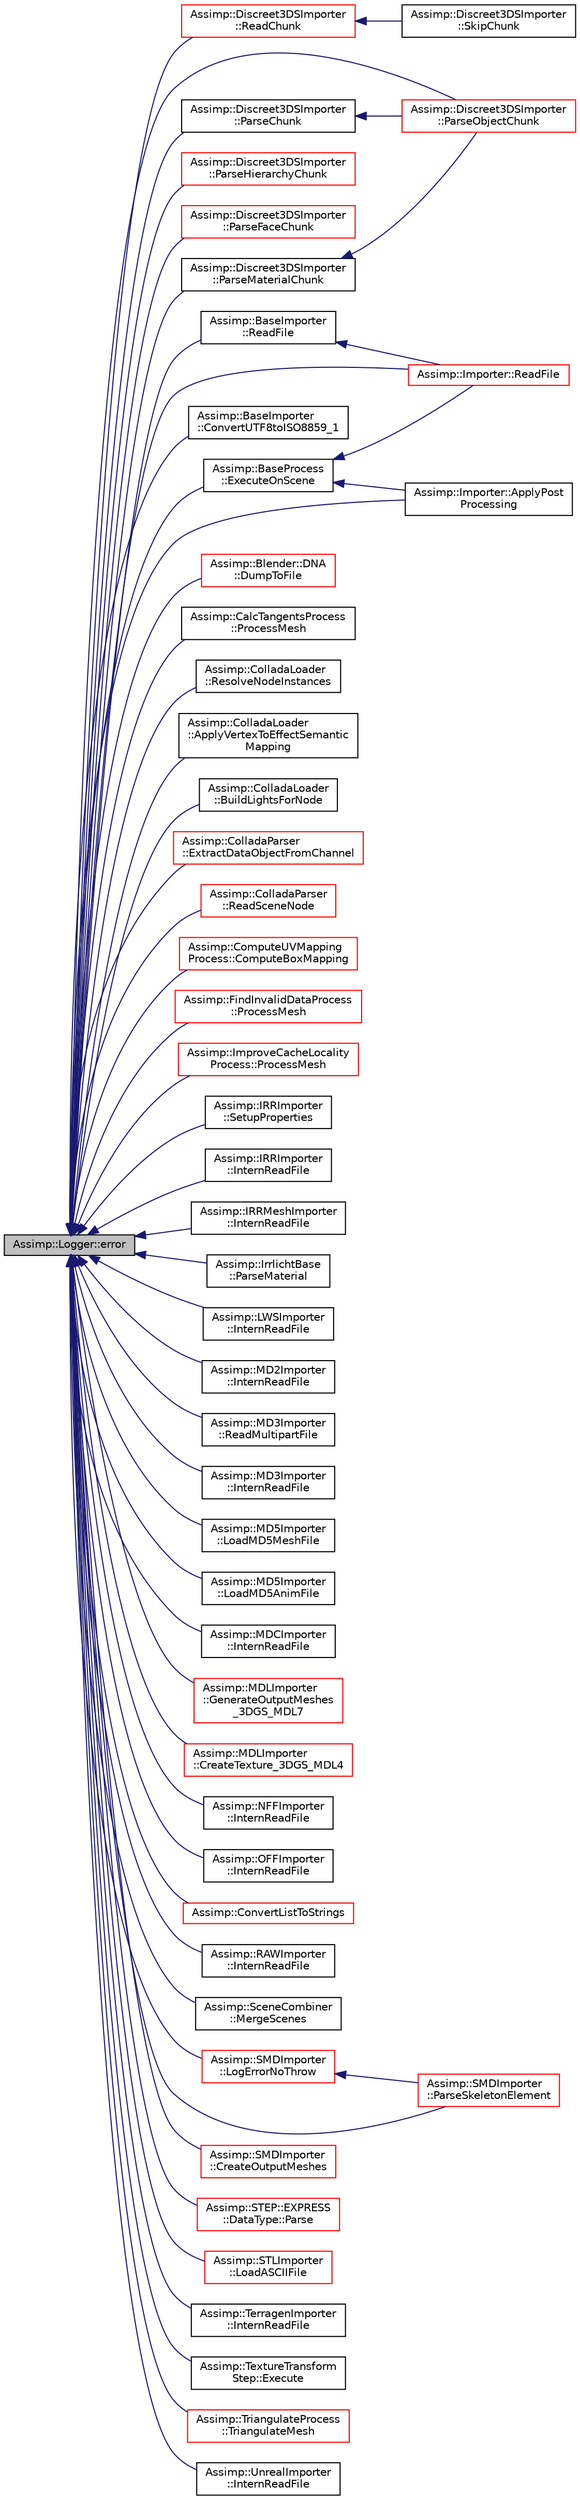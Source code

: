 digraph "Assimp::Logger::error"
{
  edge [fontname="Helvetica",fontsize="10",labelfontname="Helvetica",labelfontsize="10"];
  node [fontname="Helvetica",fontsize="10",shape=record];
  rankdir="LR";
  Node1 [label="Assimp::Logger::error",height=0.2,width=0.4,color="black", fillcolor="grey75", style="filled", fontcolor="black"];
  Node1 -> Node2 [dir="back",color="midnightblue",fontsize="10",style="solid",fontname="Helvetica"];
  Node2 [label="Assimp::Discreet3DSImporter\l::ReadChunk",height=0.2,width=0.4,color="red", fillcolor="white", style="filled",URL="$class_assimp_1_1_discreet3_d_s_importer.html#a06fa96fa8a91de3f8a53f85b815a012a"];
  Node2 -> Node3 [dir="back",color="midnightblue",fontsize="10",style="solid",fontname="Helvetica"];
  Node3 [label="Assimp::Discreet3DSImporter\l::SkipChunk",height=0.2,width=0.4,color="black", fillcolor="white", style="filled",URL="$class_assimp_1_1_discreet3_d_s_importer.html#ae8ba3bb8337261d43e466eaf9300bc91"];
  Node1 -> Node4 [dir="back",color="midnightblue",fontsize="10",style="solid",fontname="Helvetica"];
  Node4 [label="Assimp::Discreet3DSImporter\l::ParseObjectChunk",height=0.2,width=0.4,color="red", fillcolor="white", style="filled",URL="$class_assimp_1_1_discreet3_d_s_importer.html#aaa3cbae948bc9b29d2b9a9148cee56df"];
  Node1 -> Node5 [dir="back",color="midnightblue",fontsize="10",style="solid",fontname="Helvetica"];
  Node5 [label="Assimp::Discreet3DSImporter\l::ParseChunk",height=0.2,width=0.4,color="black", fillcolor="white", style="filled",URL="$class_assimp_1_1_discreet3_d_s_importer.html#a73f4620770f9025734df29b2e5f877a3"];
  Node5 -> Node4 [dir="back",color="midnightblue",fontsize="10",style="solid",fontname="Helvetica"];
  Node1 -> Node6 [dir="back",color="midnightblue",fontsize="10",style="solid",fontname="Helvetica"];
  Node6 [label="Assimp::Discreet3DSImporter\l::ParseHierarchyChunk",height=0.2,width=0.4,color="red", fillcolor="white", style="filled",URL="$class_assimp_1_1_discreet3_d_s_importer.html#a05fd11e49ea30b289cd176a4418ec33c"];
  Node1 -> Node7 [dir="back",color="midnightblue",fontsize="10",style="solid",fontname="Helvetica"];
  Node7 [label="Assimp::Discreet3DSImporter\l::ParseFaceChunk",height=0.2,width=0.4,color="red", fillcolor="white", style="filled",URL="$class_assimp_1_1_discreet3_d_s_importer.html#ac1e6397477c3199f10f6ec67bb02c219"];
  Node1 -> Node8 [dir="back",color="midnightblue",fontsize="10",style="solid",fontname="Helvetica"];
  Node8 [label="Assimp::Discreet3DSImporter\l::ParseMaterialChunk",height=0.2,width=0.4,color="black", fillcolor="white", style="filled",URL="$class_assimp_1_1_discreet3_d_s_importer.html#a76d66329668485c4b83267a6bf13107e"];
  Node8 -> Node4 [dir="back",color="midnightblue",fontsize="10",style="solid",fontname="Helvetica"];
  Node1 -> Node9 [dir="back",color="midnightblue",fontsize="10",style="solid",fontname="Helvetica"];
  Node9 [label="Assimp::BaseImporter\l::ReadFile",height=0.2,width=0.4,color="black", fillcolor="white", style="filled",URL="$class_assimp_1_1_base_importer.html#a5e9568561199cd13f2935ef01ee5280c"];
  Node9 -> Node10 [dir="back",color="midnightblue",fontsize="10",style="solid",fontname="Helvetica"];
  Node10 [label="Assimp::Importer::ReadFile",height=0.2,width=0.4,color="red", fillcolor="white", style="filled",URL="$class_assimp_1_1_importer.html#afa338a135a56956bd5deb7d238498dde"];
  Node1 -> Node11 [dir="back",color="midnightblue",fontsize="10",style="solid",fontname="Helvetica"];
  Node11 [label="Assimp::BaseImporter\l::ConvertUTF8toISO8859_1",height=0.2,width=0.4,color="black", fillcolor="white", style="filled",URL="$class_assimp_1_1_base_importer.html#ad9a7c9788930c44aa40c7448d61a862d"];
  Node1 -> Node12 [dir="back",color="midnightblue",fontsize="10",style="solid",fontname="Helvetica"];
  Node12 [label="Assimp::BaseProcess\l::ExecuteOnScene",height=0.2,width=0.4,color="black", fillcolor="white", style="filled",URL="$class_assimp_1_1_base_process.html#a21f3736d3f3a6df1b8edb5f2ab15c5ae"];
  Node12 -> Node10 [dir="back",color="midnightblue",fontsize="10",style="solid",fontname="Helvetica"];
  Node12 -> Node13 [dir="back",color="midnightblue",fontsize="10",style="solid",fontname="Helvetica"];
  Node13 [label="Assimp::Importer::ApplyPost\lProcessing",height=0.2,width=0.4,color="black", fillcolor="white", style="filled",URL="$class_assimp_1_1_importer.html#ace2fb85c67414a9d4ac6e69049eec7de"];
  Node1 -> Node14 [dir="back",color="midnightblue",fontsize="10",style="solid",fontname="Helvetica"];
  Node14 [label="Assimp::Blender::DNA\l::DumpToFile",height=0.2,width=0.4,color="red", fillcolor="white", style="filled",URL="$class_assimp_1_1_blender_1_1_d_n_a.html#af191623a02c17eaffd583b346b0b226e"];
  Node1 -> Node15 [dir="back",color="midnightblue",fontsize="10",style="solid",fontname="Helvetica"];
  Node15 [label="Assimp::CalcTangentsProcess\l::ProcessMesh",height=0.2,width=0.4,color="black", fillcolor="white", style="filled",URL="$class_assimp_1_1_calc_tangents_process.html#a3bcd59a8133ee86b766684788aedaa35"];
  Node1 -> Node16 [dir="back",color="midnightblue",fontsize="10",style="solid",fontname="Helvetica"];
  Node16 [label="Assimp::ColladaLoader\l::ResolveNodeInstances",height=0.2,width=0.4,color="black", fillcolor="white", style="filled",URL="$class_assimp_1_1_collada_loader.html#a96d5f081bc7382901ac41a3afcb41be5"];
  Node1 -> Node17 [dir="back",color="midnightblue",fontsize="10",style="solid",fontname="Helvetica"];
  Node17 [label="Assimp::ColladaLoader\l::ApplyVertexToEffectSemantic\lMapping",height=0.2,width=0.4,color="black", fillcolor="white", style="filled",URL="$class_assimp_1_1_collada_loader.html#a2c2553495a40d6e76066fbbd2fe10d79"];
  Node1 -> Node18 [dir="back",color="midnightblue",fontsize="10",style="solid",fontname="Helvetica"];
  Node18 [label="Assimp::ColladaLoader\l::BuildLightsForNode",height=0.2,width=0.4,color="black", fillcolor="white", style="filled",URL="$class_assimp_1_1_collada_loader.html#a6bd9ac82aec97771274553772e12a27a"];
  Node1 -> Node19 [dir="back",color="midnightblue",fontsize="10",style="solid",fontname="Helvetica"];
  Node19 [label="Assimp::ColladaParser\l::ExtractDataObjectFromChannel",height=0.2,width=0.4,color="red", fillcolor="white", style="filled",URL="$class_assimp_1_1_collada_parser.html#aaa62c97eb41ea0791b48d280ca187ead"];
  Node1 -> Node20 [dir="back",color="midnightblue",fontsize="10",style="solid",fontname="Helvetica"];
  Node20 [label="Assimp::ColladaParser\l::ReadSceneNode",height=0.2,width=0.4,color="red", fillcolor="white", style="filled",URL="$class_assimp_1_1_collada_parser.html#a7d056e872b37fa305b2bd654b33798c3"];
  Node1 -> Node21 [dir="back",color="midnightblue",fontsize="10",style="solid",fontname="Helvetica"];
  Node21 [label="Assimp::ComputeUVMapping\lProcess::ComputeBoxMapping",height=0.2,width=0.4,color="red", fillcolor="white", style="filled",URL="$class_assimp_1_1_compute_u_v_mapping_process.html#a7c5c394afea2047b2fffd5ca20c7209b"];
  Node1 -> Node22 [dir="back",color="midnightblue",fontsize="10",style="solid",fontname="Helvetica"];
  Node22 [label="Assimp::FindInvalidDataProcess\l::ProcessMesh",height=0.2,width=0.4,color="red", fillcolor="white", style="filled",URL="$class_assimp_1_1_find_invalid_data_process.html#a874e19a4618a285f68a8aea6f6f89cec"];
  Node1 -> Node10 [dir="back",color="midnightblue",fontsize="10",style="solid",fontname="Helvetica"];
  Node1 -> Node13 [dir="back",color="midnightblue",fontsize="10",style="solid",fontname="Helvetica"];
  Node1 -> Node23 [dir="back",color="midnightblue",fontsize="10",style="solid",fontname="Helvetica"];
  Node23 [label="Assimp::ImproveCacheLocality\lProcess::ProcessMesh",height=0.2,width=0.4,color="red", fillcolor="white", style="filled",URL="$class_assimp_1_1_improve_cache_locality_process.html#a78286fab33f4e7ef6ab2a42b7c76e9cf"];
  Node1 -> Node24 [dir="back",color="midnightblue",fontsize="10",style="solid",fontname="Helvetica"];
  Node24 [label="Assimp::IRRImporter\l::SetupProperties",height=0.2,width=0.4,color="black", fillcolor="white", style="filled",URL="$class_assimp_1_1_i_r_r_importer.html#af7f79b288d02fba72959b34f547e1766"];
  Node1 -> Node25 [dir="back",color="midnightblue",fontsize="10",style="solid",fontname="Helvetica"];
  Node25 [label="Assimp::IRRImporter\l::InternReadFile",height=0.2,width=0.4,color="black", fillcolor="white", style="filled",URL="$class_assimp_1_1_i_r_r_importer.html#adad165810aa7d7859ebe688bd27aa39f"];
  Node1 -> Node26 [dir="back",color="midnightblue",fontsize="10",style="solid",fontname="Helvetica"];
  Node26 [label="Assimp::IRRMeshImporter\l::InternReadFile",height=0.2,width=0.4,color="black", fillcolor="white", style="filled",URL="$class_assimp_1_1_i_r_r_mesh_importer.html#ab15c2a44e777baf330e51535b4f2a2e0"];
  Node1 -> Node27 [dir="back",color="midnightblue",fontsize="10",style="solid",fontname="Helvetica"];
  Node27 [label="Assimp::IrrlichtBase\l::ParseMaterial",height=0.2,width=0.4,color="black", fillcolor="white", style="filled",URL="$class_assimp_1_1_irrlicht_base.html#abb02caad9a1263c492e895b70aa46ca0"];
  Node1 -> Node28 [dir="back",color="midnightblue",fontsize="10",style="solid",fontname="Helvetica"];
  Node28 [label="Assimp::LWSImporter\l::InternReadFile",height=0.2,width=0.4,color="black", fillcolor="white", style="filled",URL="$class_assimp_1_1_l_w_s_importer.html#a8d456bbf90dd0171a9510a1089d68c45"];
  Node1 -> Node29 [dir="back",color="midnightblue",fontsize="10",style="solid",fontname="Helvetica"];
  Node29 [label="Assimp::MD2Importer\l::InternReadFile",height=0.2,width=0.4,color="black", fillcolor="white", style="filled",URL="$class_assimp_1_1_m_d2_importer.html#ac510f399d605f97cecc6001d14f7692a"];
  Node1 -> Node30 [dir="back",color="midnightblue",fontsize="10",style="solid",fontname="Helvetica"];
  Node30 [label="Assimp::MD3Importer\l::ReadMultipartFile",height=0.2,width=0.4,color="black", fillcolor="white", style="filled",URL="$class_assimp_1_1_m_d3_importer.html#a2770d933779371b033a1d9cc13e704c8"];
  Node1 -> Node31 [dir="back",color="midnightblue",fontsize="10",style="solid",fontname="Helvetica"];
  Node31 [label="Assimp::MD3Importer\l::InternReadFile",height=0.2,width=0.4,color="black", fillcolor="white", style="filled",URL="$class_assimp_1_1_m_d3_importer.html#af9055e49cde3548bb992a7666145ec10"];
  Node1 -> Node32 [dir="back",color="midnightblue",fontsize="10",style="solid",fontname="Helvetica"];
  Node32 [label="Assimp::MD5Importer\l::LoadMD5MeshFile",height=0.2,width=0.4,color="black", fillcolor="white", style="filled",URL="$class_assimp_1_1_m_d5_importer.html#ae152fda3f4163291fc995bedf39968f5"];
  Node1 -> Node33 [dir="back",color="midnightblue",fontsize="10",style="solid",fontname="Helvetica"];
  Node33 [label="Assimp::MD5Importer\l::LoadMD5AnimFile",height=0.2,width=0.4,color="black", fillcolor="white", style="filled",URL="$class_assimp_1_1_m_d5_importer.html#ae55c5c829fe67ec3cad1db564aa3f094"];
  Node1 -> Node34 [dir="back",color="midnightblue",fontsize="10",style="solid",fontname="Helvetica"];
  Node34 [label="Assimp::MDCImporter\l::InternReadFile",height=0.2,width=0.4,color="black", fillcolor="white", style="filled",URL="$class_assimp_1_1_m_d_c_importer.html#ab88c5bf33072f70f042cdbd6b35cd25a"];
  Node1 -> Node35 [dir="back",color="midnightblue",fontsize="10",style="solid",fontname="Helvetica"];
  Node35 [label="Assimp::MDLImporter\l::GenerateOutputMeshes\l_3DGS_MDL7",height=0.2,width=0.4,color="red", fillcolor="white", style="filled",URL="$class_assimp_1_1_m_d_l_importer.html#a4a46ef5aef4bb7e4bae395023f409aa9"];
  Node1 -> Node36 [dir="back",color="midnightblue",fontsize="10",style="solid",fontname="Helvetica"];
  Node36 [label="Assimp::MDLImporter\l::CreateTexture_3DGS_MDL4",height=0.2,width=0.4,color="red", fillcolor="white", style="filled",URL="$class_assimp_1_1_m_d_l_importer.html#a71308616f6db2964badc31e080ad2e86"];
  Node1 -> Node37 [dir="back",color="midnightblue",fontsize="10",style="solid",fontname="Helvetica"];
  Node37 [label="Assimp::NFFImporter\l::InternReadFile",height=0.2,width=0.4,color="black", fillcolor="white", style="filled",URL="$class_assimp_1_1_n_f_f_importer.html#a97c20ab69758da48642dc690ab4a7b65"];
  Node1 -> Node38 [dir="back",color="midnightblue",fontsize="10",style="solid",fontname="Helvetica"];
  Node38 [label="Assimp::OFFImporter\l::InternReadFile",height=0.2,width=0.4,color="black", fillcolor="white", style="filled",URL="$class_assimp_1_1_o_f_f_importer.html#a17abb1e1f7419354414e8d3245113742"];
  Node1 -> Node39 [dir="back",color="midnightblue",fontsize="10",style="solid",fontname="Helvetica"];
  Node39 [label="Assimp::ConvertListToStrings",height=0.2,width=0.4,color="red", fillcolor="white", style="filled",URL="$namespace_assimp.html#a1427aee7ea9b613a4677c68d40d68b3b",tooltip="Extract single strings from a list of identifiers. "];
  Node1 -> Node40 [dir="back",color="midnightblue",fontsize="10",style="solid",fontname="Helvetica"];
  Node40 [label="Assimp::RAWImporter\l::InternReadFile",height=0.2,width=0.4,color="black", fillcolor="white", style="filled",URL="$class_assimp_1_1_r_a_w_importer.html#af925a691a795d82a078bdb332c51e8cd"];
  Node1 -> Node41 [dir="back",color="midnightblue",fontsize="10",style="solid",fontname="Helvetica"];
  Node41 [label="Assimp::SceneCombiner\l::MergeScenes",height=0.2,width=0.4,color="black", fillcolor="white", style="filled",URL="$class_assimp_1_1_scene_combiner.html#aa829482d9eecd375cd28cb54b07b98e6"];
  Node1 -> Node42 [dir="back",color="midnightblue",fontsize="10",style="solid",fontname="Helvetica"];
  Node42 [label="Assimp::SMDImporter\l::LogErrorNoThrow",height=0.2,width=0.4,color="red", fillcolor="white", style="filled",URL="$class_assimp_1_1_s_m_d_importer.html#a19cafa48a493bb2f472353112b7a3597"];
  Node42 -> Node43 [dir="back",color="midnightblue",fontsize="10",style="solid",fontname="Helvetica"];
  Node43 [label="Assimp::SMDImporter\l::ParseSkeletonElement",height=0.2,width=0.4,color="red", fillcolor="white", style="filled",URL="$class_assimp_1_1_s_m_d_importer.html#a7175ec143cbb133e3586de28dcf0e857"];
  Node1 -> Node44 [dir="back",color="midnightblue",fontsize="10",style="solid",fontname="Helvetica"];
  Node44 [label="Assimp::SMDImporter\l::CreateOutputMeshes",height=0.2,width=0.4,color="red", fillcolor="white", style="filled",URL="$class_assimp_1_1_s_m_d_importer.html#a7564a8623a6f980371e71bdbb48ab2f7"];
  Node1 -> Node43 [dir="back",color="midnightblue",fontsize="10",style="solid",fontname="Helvetica"];
  Node1 -> Node45 [dir="back",color="midnightblue",fontsize="10",style="solid",fontname="Helvetica"];
  Node45 [label="Assimp::STEP::EXPRESS\l::DataType::Parse",height=0.2,width=0.4,color="red", fillcolor="white", style="filled",URL="$class_assimp_1_1_s_t_e_p_1_1_e_x_p_r_e_s_s_1_1_data_type.html#a1fb7c5fd8603caf21c8dc85ae09d40a3"];
  Node1 -> Node46 [dir="back",color="midnightblue",fontsize="10",style="solid",fontname="Helvetica"];
  Node46 [label="Assimp::STLImporter\l::LoadASCIIFile",height=0.2,width=0.4,color="red", fillcolor="white", style="filled",URL="$class_assimp_1_1_s_t_l_importer.html#ae2860c81063d7fea5c4d6b426c7874a6"];
  Node1 -> Node47 [dir="back",color="midnightblue",fontsize="10",style="solid",fontname="Helvetica"];
  Node47 [label="Assimp::TerragenImporter\l::InternReadFile",height=0.2,width=0.4,color="black", fillcolor="white", style="filled",URL="$class_assimp_1_1_terragen_importer.html#a3f645f0881440c057655cd486e88a04a"];
  Node1 -> Node48 [dir="back",color="midnightblue",fontsize="10",style="solid",fontname="Helvetica"];
  Node48 [label="Assimp::TextureTransform\lStep::Execute",height=0.2,width=0.4,color="black", fillcolor="white", style="filled",URL="$class_assimp_1_1_texture_transform_step.html#aa169fc22d75109790ce62538bd1c902c"];
  Node1 -> Node49 [dir="back",color="midnightblue",fontsize="10",style="solid",fontname="Helvetica"];
  Node49 [label="Assimp::TriangulateProcess\l::TriangulateMesh",height=0.2,width=0.4,color="red", fillcolor="white", style="filled",URL="$class_assimp_1_1_triangulate_process.html#a2e91bcc01ea525013fd1f223db15134c"];
  Node1 -> Node50 [dir="back",color="midnightblue",fontsize="10",style="solid",fontname="Helvetica"];
  Node50 [label="Assimp::UnrealImporter\l::InternReadFile",height=0.2,width=0.4,color="black", fillcolor="white", style="filled",URL="$class_assimp_1_1_unreal_importer.html#a76e6e77e39a461137453bcbbb22ba71f",tooltip="Imports the given file into the given scene structure. "];
}
